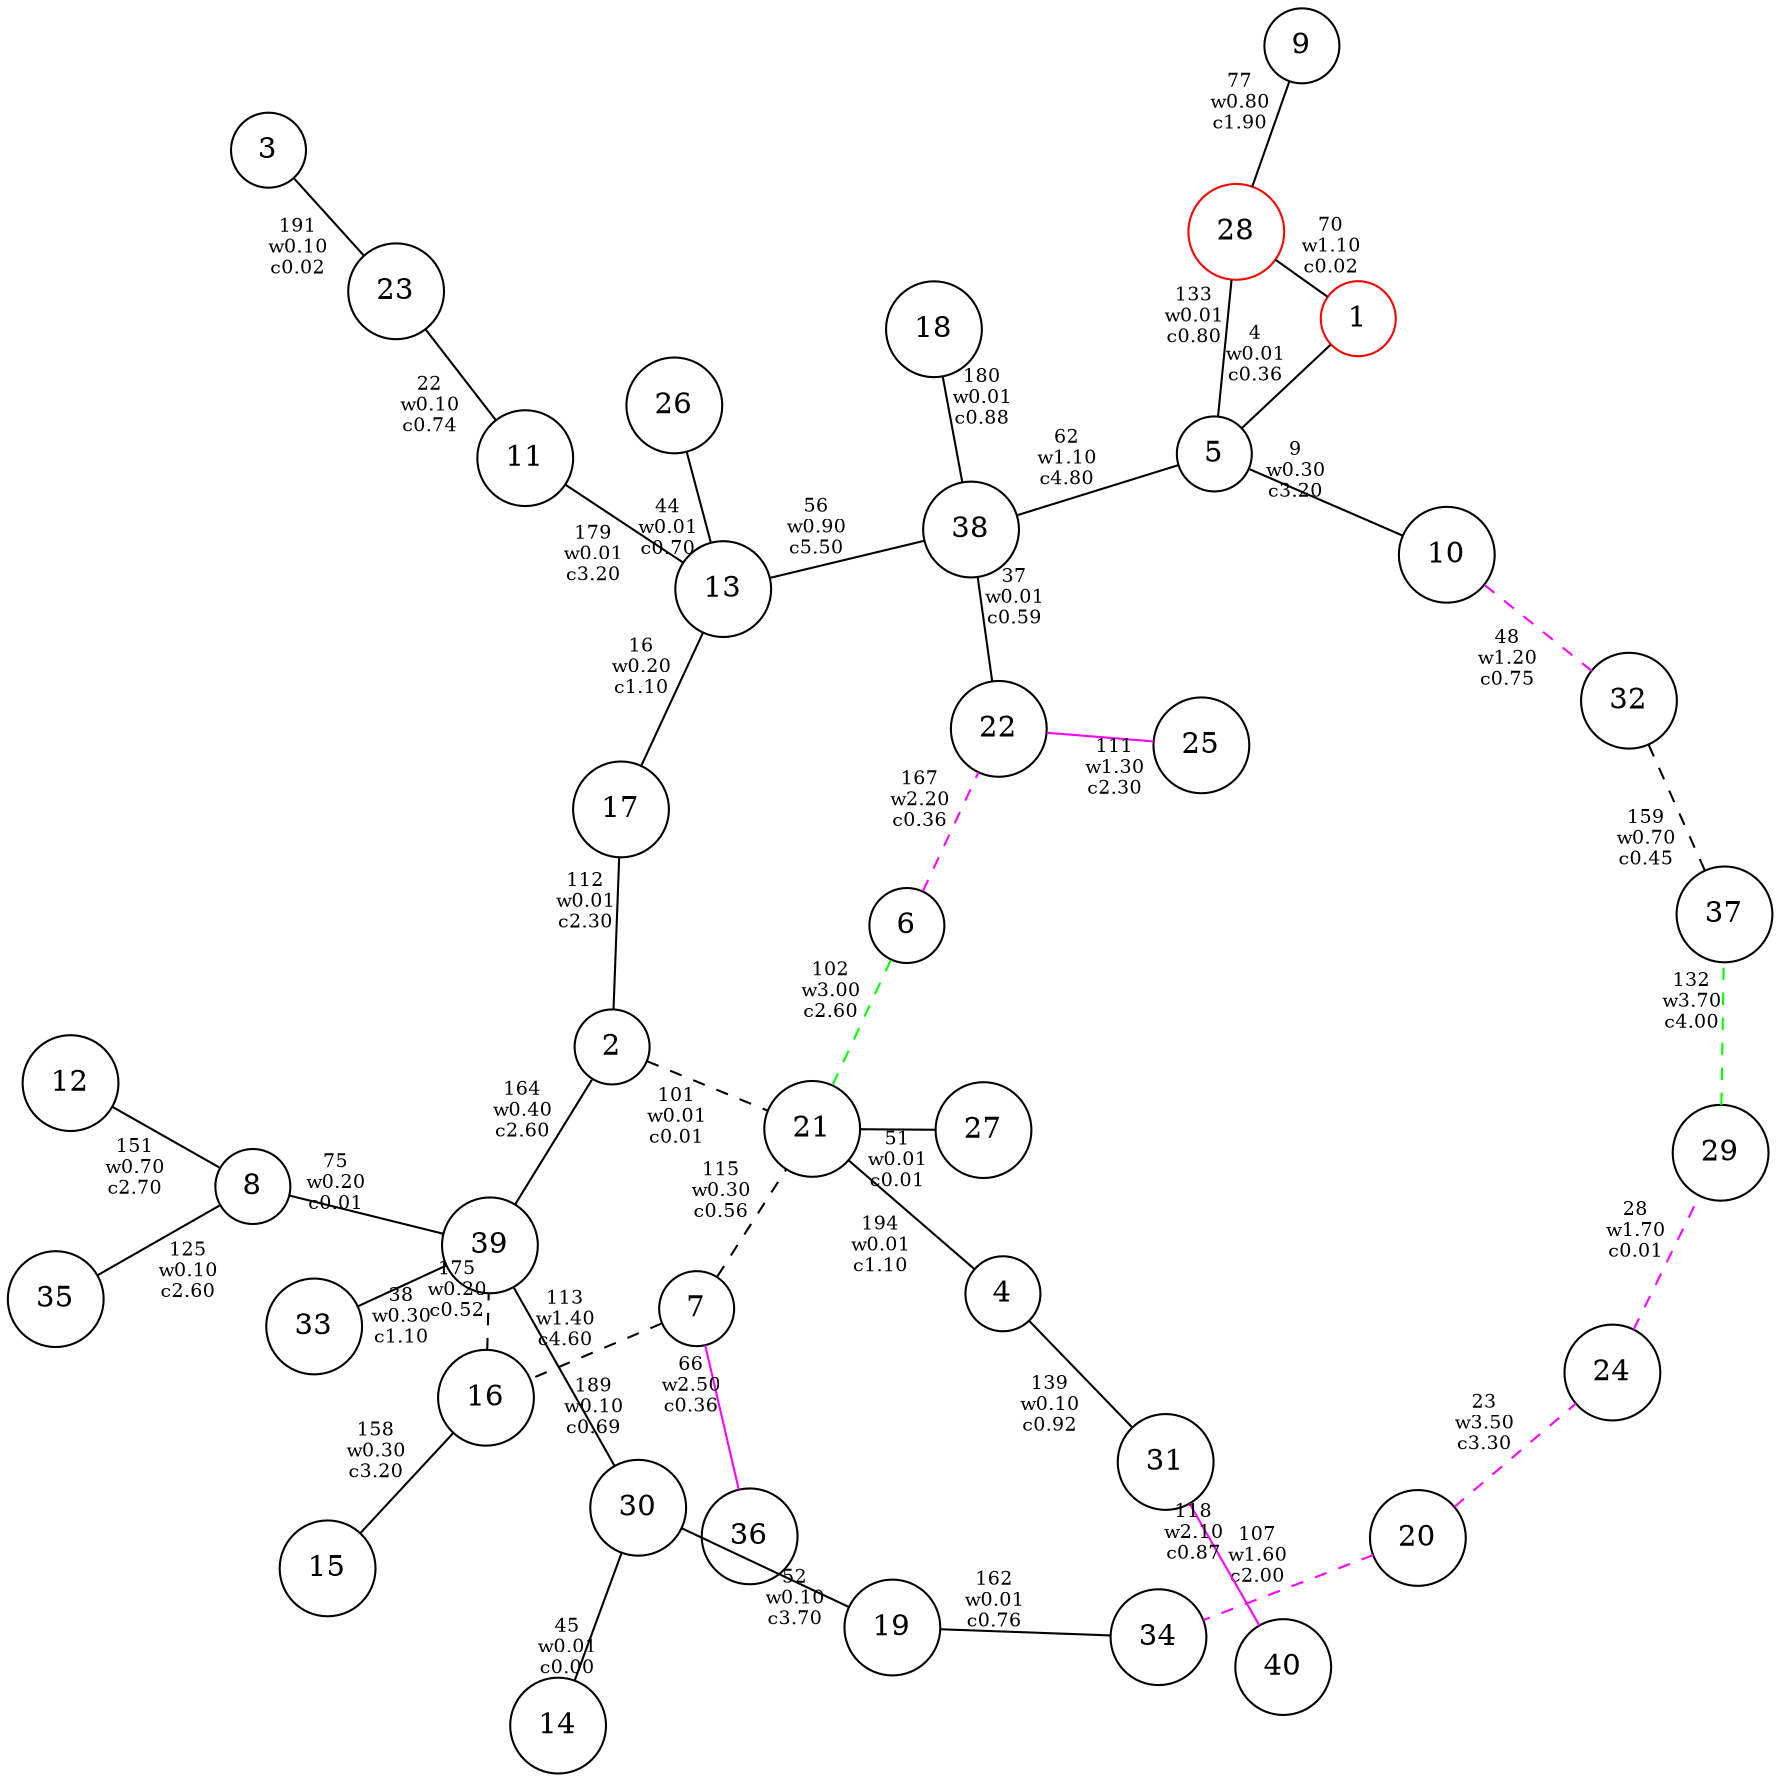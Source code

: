 strict graph {
	graph [layout=neato,overlap=scale,mode=KK,Damping=.95];
	node [label="\N"];
	graph [bb="0,0,783.91,901.2"];
1 [ label = "1", shape=circle , color = "#ff0000" ];
2 [ label = "2", shape=circle , color = "black" ];
3 [ label = "3", shape=circle , color = "black" ];
4 [ label = "4", shape=circle , color = "black" ];
5 [ label = "5", shape=circle , color = "black" ];
6 [ label = "6", shape=circle , color = "black" ];
7 [ label = "7", shape=circle , color = "black" ];
8 [ label = "8", shape=circle , color = "black" ];
9 [ label = "9", shape=circle , color = "black" ];
10 [ label = "10", shape=circle , color = "black" ];
11 [ label = "11", shape=circle , color = "black" ];
12 [ label = "12", shape=circle , color = "black" ];
13 [ label = "13", shape=circle , color = "black" ];
14 [ label = "14", shape=circle , color = "black" ];
15 [ label = "15", shape=circle , color = "black" ];
16 [ label = "16", shape=circle , color = "black" ];
17 [ label = "17", shape=circle , color = "black" ];
18 [ label = "18", shape=circle , color = "black" ];
19 [ label = "19", shape=circle , color = "black" ];
20 [ label = "20", shape=circle , color = "black" ];
21 [ label = "21", shape=circle , color = "black" ];
22 [ label = "22", shape=circle , color = "black" ];
23 [ label = "23", shape=circle , color = "black" ];
24 [ label = "24", shape=circle , color = "black" ];
25 [ label = "25", shape=circle , color = "black" ];
26 [ label = "26", shape=circle , color = "black" ];
27 [ label = "27", shape=circle , color = "black" ];
28 [ label = "28", shape=circle , color = "#ff0000" ];
29 [ label = "29", shape=circle , color = "black" ];
30 [ label = "30", shape=circle , color = "black" ];
31 [ label = "31", shape=circle , color = "black" ];
32 [ label = "32", shape=circle , color = "black" ];
33 [ label = "33", shape=circle , color = "black" ];
34 [ label = "34", shape=circle , color = "black" ];
35 [ label = "35", shape=circle , color = "black" ];
36 [ label = "36", shape=circle , color = "black" ];
37 [ label = "37", shape=circle , color = "black" ];
38 [ label = "38", shape=circle , color = "black" ];
39 [ label = "39", shape=circle , color = "black" ];
40 [ label = "40", shape=circle , color = "black" ];
5 -- 38 [ label = "62\nw1.10\nc4.80", fontsize=9, color="black" , style=solid ];
7 -- 16 [ label = "113\nw1.40\nc4.60", fontsize=9, color="black" , style=dashed ];
1 -- 5 [ label = "4\nw0.01\nc0.36", fontsize=9, color="black" , style=solid ];
5 -- 10 [ label = "9\nw0.30\nc3.20", fontsize=9, color="black" , style=solid ];
13 -- 17 [ label = "16\nw0.20\nc1.10", fontsize=9, color="black" , style=solid ];
11 -- 23 [ label = "22\nw0.10\nc0.74", fontsize=9, color="black" , style=solid ];
22 -- 38 [ label = "37\nw0.01\nc0.59", fontsize=9, color="black" , style=solid ];
33 -- 39 [ label = "38\nw0.30\nc1.10", fontsize=9, color="black" , style=solid ];
13 -- 26 [ label = "44\nw0.01\nc0.70", fontsize=9, color="black" , style=solid ];
14 -- 30 [ label = "45\nw0.01\nc0.00", fontsize=9, color="black" , style=solid ];
21 -- 27 [ label = "51\nw0.01\nc0.01", fontsize=9, color="black" , style=solid ];
19 -- 30 [ label = "52\nw0.10\nc3.70", fontsize=9, color="black" , style=solid ];
13 -- 38 [ label = "56\nw0.90\nc5.50", fontsize=9, color="black" , style=solid ];
7 -- 36 [ label = "66\nw2.50\nc0.36", fontsize=9, color="#ff00ff" , style=solid ];
1 -- 28 [ label = "70\nw1.10\nc0.02", fontsize=9, color="black" , style=solid ];
8 -- 39 [ label = "75\nw0.20\nc0.01", fontsize=9, color="black" , style=solid ];
9 -- 28 [ label = "77\nw0.80\nc1.90", fontsize=9, color="black" , style=solid ];
22 -- 25 [ label = "111\nw1.30\nc2.30", fontsize=9, color="#ff00ff" , style=solid ];
2 -- 17 [ label = "112\nw0.01\nc2.30", fontsize=9, color="black" , style=solid ];
31 -- 40 [ label = "118\nw2.10\nc0.87", fontsize=9, color="#ff00ff" , style=solid ];
8 -- 35 [ label = "125\nw0.10\nc2.60", fontsize=9, color="black" , style=solid ];
5 -- 28 [ label = "133\nw0.01\nc0.80", fontsize=9, color="black" , style=solid ];
4 -- 31 [ label = "139\nw0.10\nc0.92", fontsize=9, color="black" , style=solid ];
8 -- 12 [ label = "151\nw0.70\nc2.70", fontsize=9, color="black" , style=solid ];
15 -- 16 [ label = "158\nw0.30\nc3.20", fontsize=9, color="black" , style=solid ];
19 -- 34 [ label = "162\nw0.01\nc0.76", fontsize=9, color="black" , style=solid ];
2 -- 39 [ label = "164\nw0.40\nc2.60", fontsize=9, color="black" , style=solid ];
11 -- 13 [ label = "179\nw0.01\nc3.20", fontsize=9, color="black" , style=solid ];
18 -- 38 [ label = "180\nw0.01\nc0.88", fontsize=9, color="black" , style=solid ];
30 -- 39 [ label = "189\nw0.10\nc0.69", fontsize=9, color="black" , style=solid ];
3 -- 23 [ label = "191\nw0.10\nc0.02", fontsize=9, color="black" , style=solid ];
4 -- 21 [ label = "194\nw0.01\nc1.10", fontsize=9, color="black" , style=solid ];
20 -- 24 [ label = "23\nw3.50\nc3.30", fontsize=9, color="#ff00ff" , style=dashed ];
6 -- 22 [ label = "167\nw2.20\nc0.36", fontsize=9, color="#ff00ff" , style=dashed ];
24 -- 29 [ label = "28\nw1.70\nc0.01", fontsize=9, color="#ff00ff" , style=dashed ];
20 -- 34 [ label = "107\nw1.60\nc2.00", fontsize=9, color="#ff00ff" , style=dashed ];
10 -- 32 [ label = "48\nw1.20\nc0.75", fontsize=9, color="#ff00ff" , style=dashed ];
32 -- 37 [ label = "159\nw0.70\nc0.45", fontsize=9, color="black" , style=dashed ];
7 -- 21 [ label = "115\nw0.30\nc0.56", fontsize=9, color="black" , style=dashed ];
16 -- 39 [ label = "175\nw0.20\nc0.52", fontsize=9, color="black" , style=dashed ];
2 -- 21 [ label = "101\nw0.01\nc0.01", fontsize=9, color="black" , style=dashed ];
29 -- 37 [ label = "132\nw3.70\nc4.00", fontsize=9, color="#00ff00" , style=dashed ];
6 -- 21 [ label = "102\nw3.00\nc2.60", fontsize=9, color="#00ff00" , style=dashed ];
}
